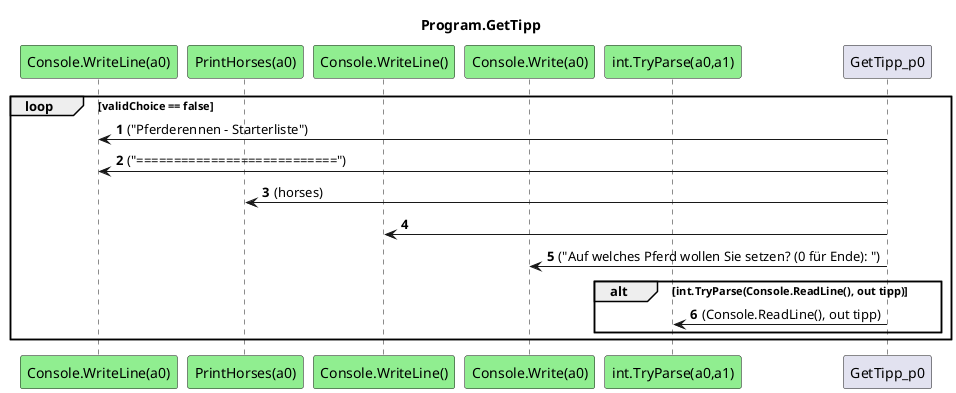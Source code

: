 @startuml Program.GetTipp
title Program.GetTipp
participant "Console.WriteLine(a0)" as Console_WriteLine_a0 #LightGreen
participant "PrintHorses(a0)" as PrintHorses_a0 #LightGreen
participant "Console.WriteLine()" as Console_WriteLine #LightGreen
participant "Console.Write(a0)" as Console_Write_a0 #LightGreen
participant "int.TryParse(a0,a1)" as int_TryParse_a0_a1 #LightGreen
autonumber
loop validChoice == false
    GetTipp_p0 -> Console_WriteLine_a0 : ("Pferderennen - Starterliste")
    GetTipp_p0 -> Console_WriteLine_a0 : ("===========================")
    GetTipp_p0 -> PrintHorses_a0 : (horses)
    GetTipp_p0 -> Console_WriteLine
    GetTipp_p0 -> Console_Write_a0 : ("Auf welches Pferd wollen Sie setzen? (0 für Ende): ")
    alt int.TryParse(Console.ReadLine(), out tipp)
        GetTipp_p0 -> int_TryParse_a0_a1 : (Console.ReadLine(), out tipp)
    end
end
@enduml
